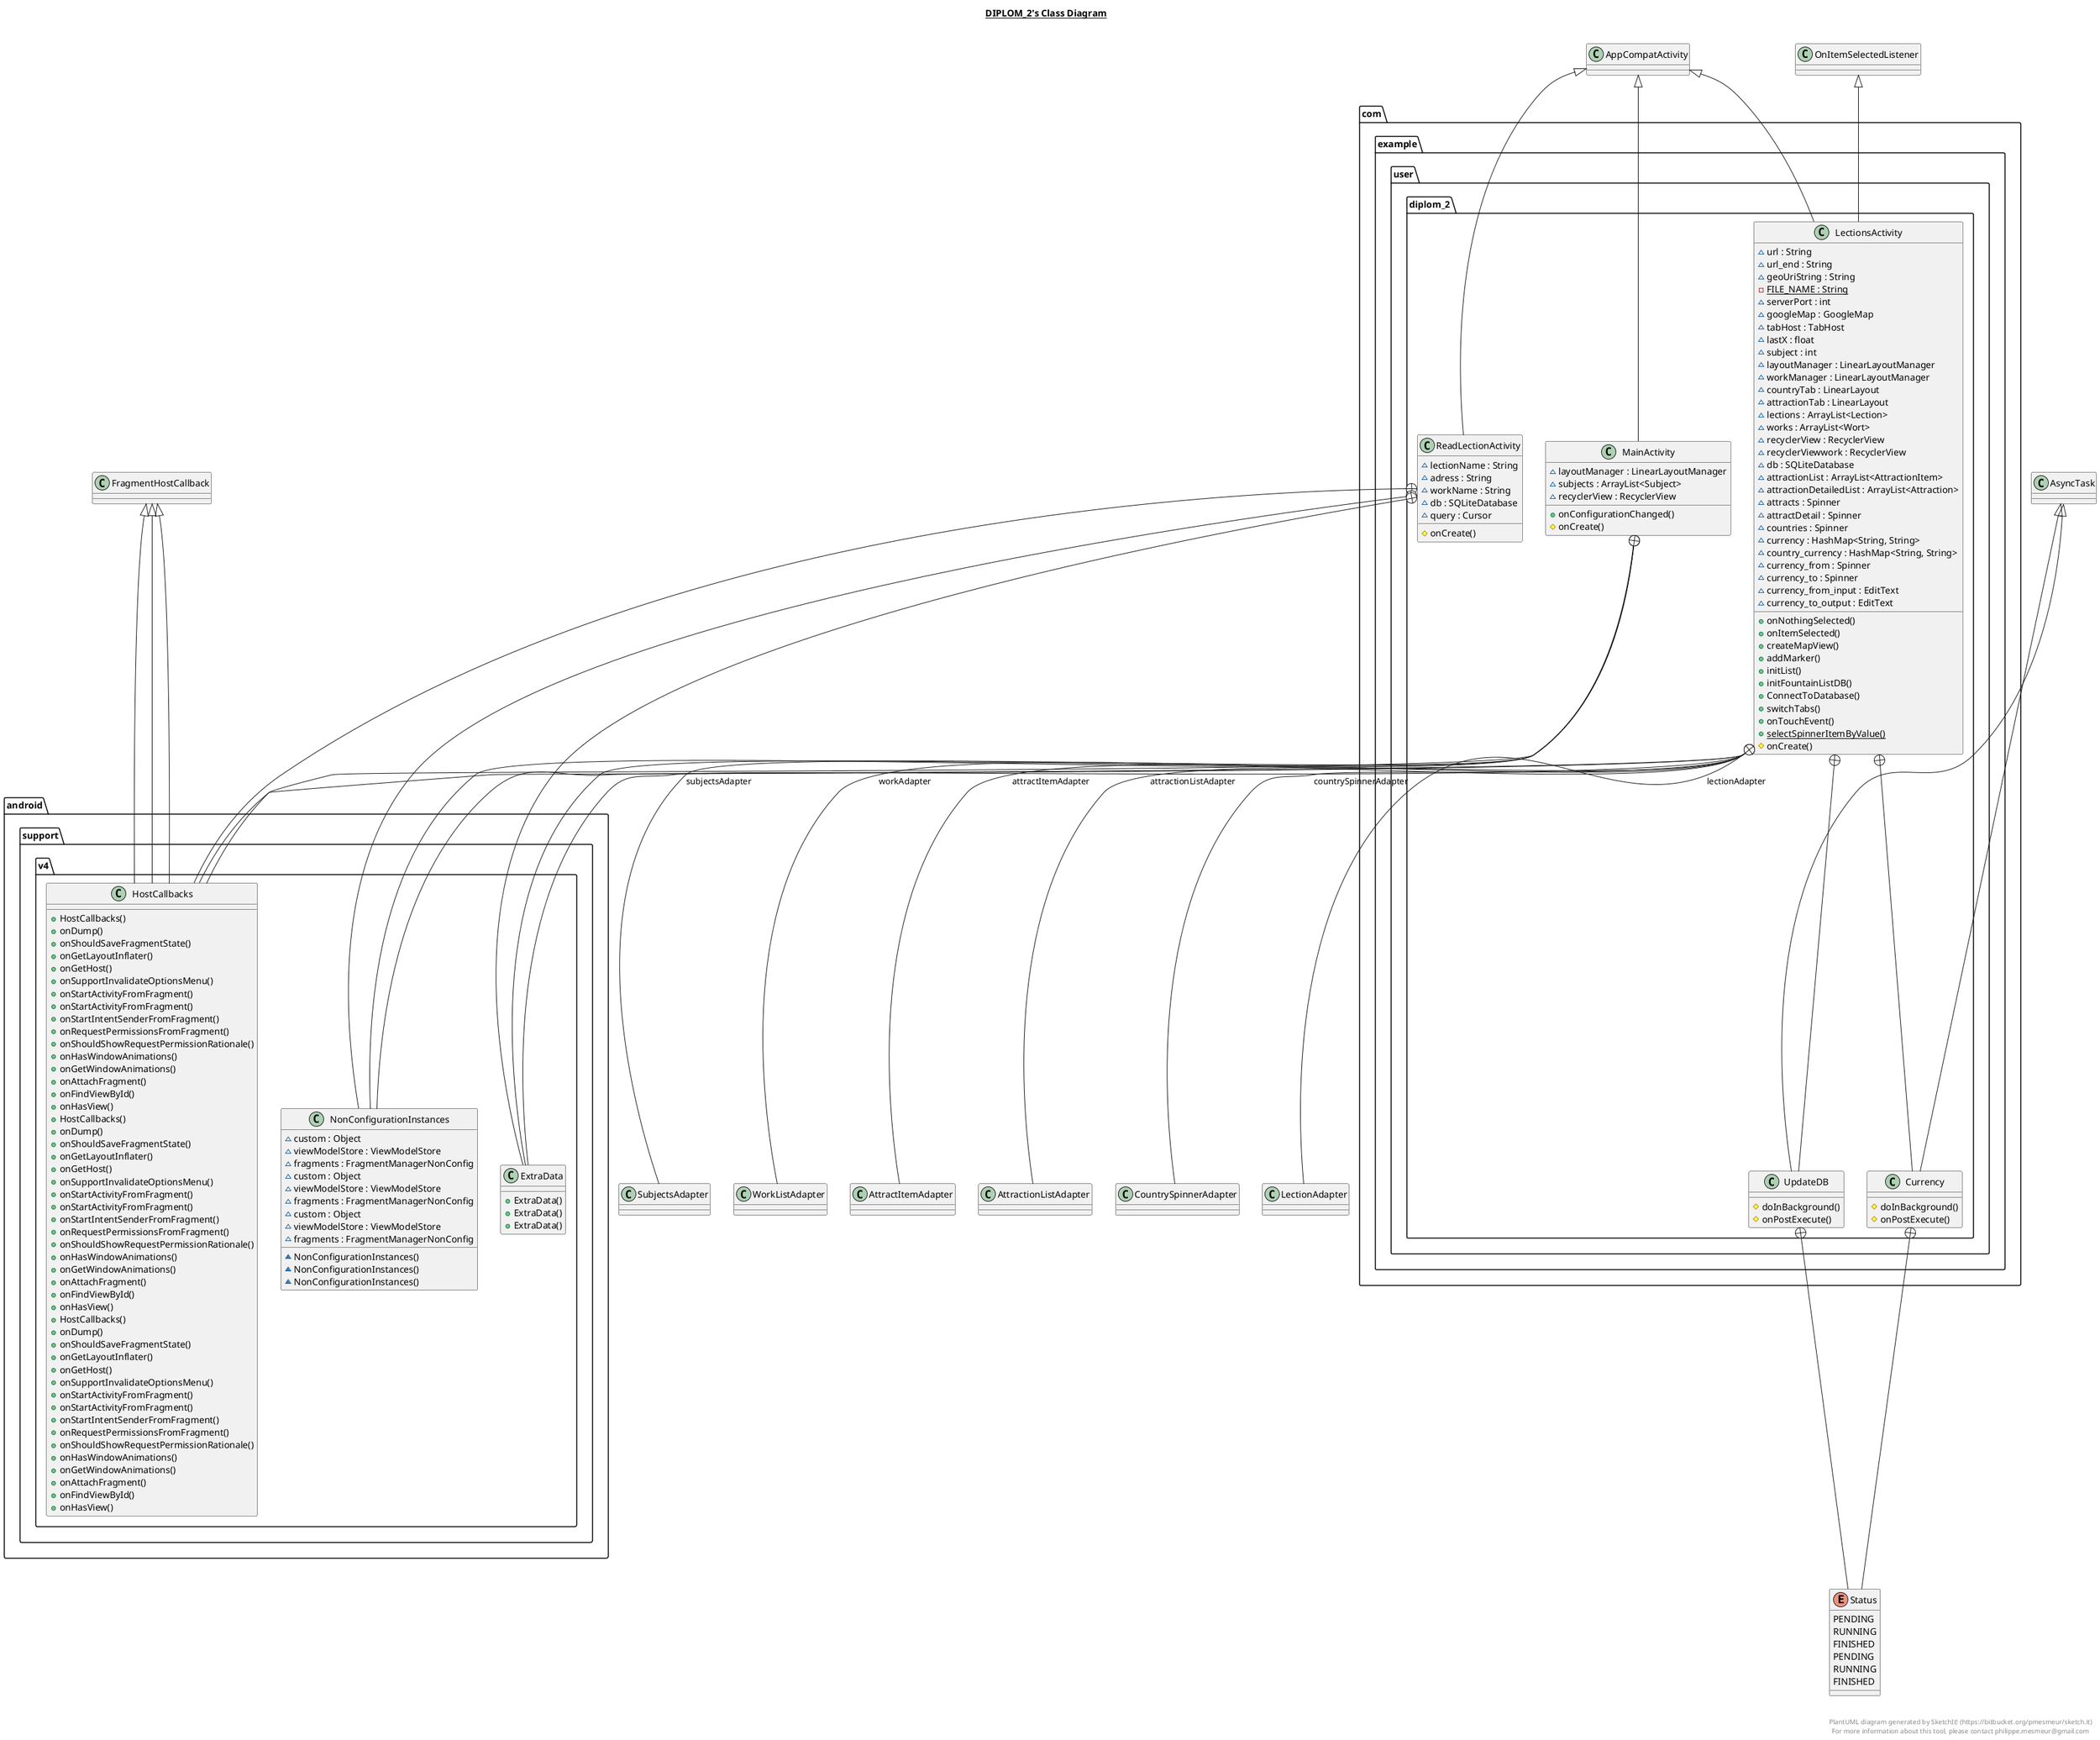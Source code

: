 @startuml

title __DIPLOM_2's Class Diagram__\n

  package com.example.user.diplom_2 {
    class LectionsActivity {
        ~ url : String
        ~ url_end : String
        ~ geoUriString : String
        {static} - FILE_NAME : String
        ~ serverPort : int
        ~ googleMap : GoogleMap
        ~ tabHost : TabHost
        ~ lastX : float
        ~ subject : int
        ~ layoutManager : LinearLayoutManager
        ~ workManager : LinearLayoutManager
        ~ countryTab : LinearLayout
        ~ attractionTab : LinearLayout
        ~ lections : ArrayList<Lection>
        ~ works : ArrayList<Wort>
        ~ recyclerView : RecyclerView
        ~ recyclerViewwork : RecyclerView
        ~ db : SQLiteDatabase
        ~ attractionList : ArrayList<AttractionItem>
        ~ attractionDetailedList : ArrayList<Attraction>
        ~ attracts : Spinner
        ~ attractDetail : Spinner
        ~ countries : Spinner
        ~ currency : HashMap<String, String>
        ~ country_currency : HashMap<String, String>
        ~ currency_from : Spinner
        ~ currency_to : Spinner
        ~ currency_from_input : EditText
        ~ currency_to_output : EditText
        + onNothingSelected()
        + onItemSelected()
        + createMapView()
        + addMarker()
        + initList()
        + initFountainListDB()
        + ConnectToDatabase()
        + switchTabs()
        + onTouchEvent()
        {static} + selectSpinnerItemByValue()
        # onCreate()
    }
  }
  

  package com.example.user.diplom_2 {
    class UpdateDB {
        # doInBackground()
        # onPostExecute()
    }
  }
  

  enum Status {
    PENDING
    RUNNING
    FINISHED
  }
  

  package com.example.user.diplom_2 {
    class Currency {
        # doInBackground()
        # onPostExecute()
    }
  }
  

  enum Status {
    PENDING
    RUNNING
    FINISHED
  }
  

  package android.support.v4 {
    class HostCallbacks {
        + HostCallbacks()
        + onDump()
        + onShouldSaveFragmentState()
        + onGetLayoutInflater()
        + onGetHost()
        + onSupportInvalidateOptionsMenu()
        + onStartActivityFromFragment()
        + onStartActivityFromFragment()
        + onStartIntentSenderFromFragment()
        + onRequestPermissionsFromFragment()
        + onShouldShowRequestPermissionRationale()
        + onHasWindowAnimations()
        + onGetWindowAnimations()
        + onAttachFragment()
        + onFindViewById()
        + onHasView()
    }
  }
  

  package android.support.v4 {
    class NonConfigurationInstances {
        ~ custom : Object
        ~ viewModelStore : ViewModelStore
        ~ fragments : FragmentManagerNonConfig
        ~ NonConfigurationInstances()
    }
  }
  

  package android.support.v4 {
    class ExtraData {
        + ExtraData()
    }
  }
  

  package com.example.user.diplom_2 {
    class MainActivity {
        ~ layoutManager : LinearLayoutManager
        ~ subjects : ArrayList<Subject>
        ~ recyclerView : RecyclerView
        + onConfigurationChanged()
        # onCreate()
    }
  }
  

  package android.support.v4 {
    class HostCallbacks {
        + HostCallbacks()
        + onDump()
        + onShouldSaveFragmentState()
        + onGetLayoutInflater()
        + onGetHost()
        + onSupportInvalidateOptionsMenu()
        + onStartActivityFromFragment()
        + onStartActivityFromFragment()
        + onStartIntentSenderFromFragment()
        + onRequestPermissionsFromFragment()
        + onShouldShowRequestPermissionRationale()
        + onHasWindowAnimations()
        + onGetWindowAnimations()
        + onAttachFragment()
        + onFindViewById()
        + onHasView()
    }
  }
  

  package android.support.v4 {
    class NonConfigurationInstances {
        ~ custom : Object
        ~ viewModelStore : ViewModelStore
        ~ fragments : FragmentManagerNonConfig
        ~ NonConfigurationInstances()
    }
  }
  

  package android.support.v4 {
    class ExtraData {
        + ExtraData()
    }
  }
  

  package com.example.user.diplom_2 {
    class ReadLectionActivity {
        ~ lectionName : String
        ~ adress : String
        ~ workName : String
        ~ db : SQLiteDatabase
        ~ query : Cursor
        # onCreate()
    }
  }
  

  package android.support.v4 {
    class HostCallbacks {
        + HostCallbacks()
        + onDump()
        + onShouldSaveFragmentState()
        + onGetLayoutInflater()
        + onGetHost()
        + onSupportInvalidateOptionsMenu()
        + onStartActivityFromFragment()
        + onStartActivityFromFragment()
        + onStartIntentSenderFromFragment()
        + onRequestPermissionsFromFragment()
        + onShouldShowRequestPermissionRationale()
        + onHasWindowAnimations()
        + onGetWindowAnimations()
        + onAttachFragment()
        + onFindViewById()
        + onHasView()
    }
  }
  

  package android.support.v4 {
    class NonConfigurationInstances {
        ~ custom : Object
        ~ viewModelStore : ViewModelStore
        ~ fragments : FragmentManagerNonConfig
        ~ NonConfigurationInstances()
    }
  }
  

  package android.support.v4 {
    class ExtraData {
        + ExtraData()
    }
  }
  

  LectionsActivity -up-|> OnItemSelectedListener
  LectionsActivity -up-|> AppCompatActivity
  LectionsActivity o-- LectionAdapter : lectionAdapter
  LectionsActivity o-- WorkListAdapter : workAdapter
  LectionsActivity o-- AttractItemAdapter : attractItemAdapter
  LectionsActivity o-- AttractionListAdapter : attractionListAdapter
  LectionsActivity o-- CountrySpinnerAdapter : countrySpinnerAdapter
  LectionsActivity +-down- UpdateDB
  LectionsActivity +-down- Currency
  LectionsActivity +-down- HostCallbacks
  LectionsActivity +-down- NonConfigurationInstances
  LectionsActivity +-down- ExtraData
  UpdateDB -up-|> AsyncTask
  UpdateDB +-down- Status
  Currency -up-|> AsyncTask
  Currency +-down- Status
  HostCallbacks -up-|> FragmentHostCallback
  MainActivity -up-|> AppCompatActivity
  MainActivity o-- SubjectsAdapter : subjectsAdapter
  MainActivity +-down- HostCallbacks
  MainActivity +-down- NonConfigurationInstances
  MainActivity +-down- ExtraData
  HostCallbacks -up-|> FragmentHostCallback
  ReadLectionActivity -up-|> AppCompatActivity
  ReadLectionActivity +-down- HostCallbacks
  ReadLectionActivity +-down- NonConfigurationInstances
  ReadLectionActivity +-down- ExtraData
  HostCallbacks -up-|> FragmentHostCallback


right footer


PlantUML diagram generated by SketchIt! (https://bitbucket.org/pmesmeur/sketch.it)
For more information about this tool, please contact philippe.mesmeur@gmail.com
endfooter

@enduml
